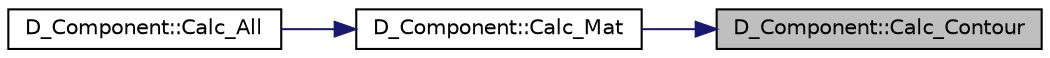 digraph "D_Component::Calc_Contour"
{
 // LATEX_PDF_SIZE
  edge [fontname="Helvetica",fontsize="10",labelfontname="Helvetica",labelfontsize="10"];
  node [fontname="Helvetica",fontsize="10",shape=record];
  rankdir="RL";
  Node1 [label="D_Component::Calc_Contour",height=0.2,width=0.4,color="black", fillcolor="grey75", style="filled", fontcolor="black",tooltip=" "];
  Node1 -> Node2 [dir="back",color="midnightblue",fontsize="10",style="solid",fontname="Helvetica"];
  Node2 [label="D_Component::Calc_Mat",height=0.2,width=0.4,color="black", fillcolor="white", style="filled",URL="$class_d___component.html#af9682da576d5e55f9082d6730fb8847c",tooltip=" "];
  Node2 -> Node3 [dir="back",color="midnightblue",fontsize="10",style="solid",fontname="Helvetica"];
  Node3 [label="D_Component::Calc_All",height=0.2,width=0.4,color="black", fillcolor="white", style="filled",URL="$class_d___component.html#a451d1207be4803602fea89b12d7445b8",tooltip=" "];
}
